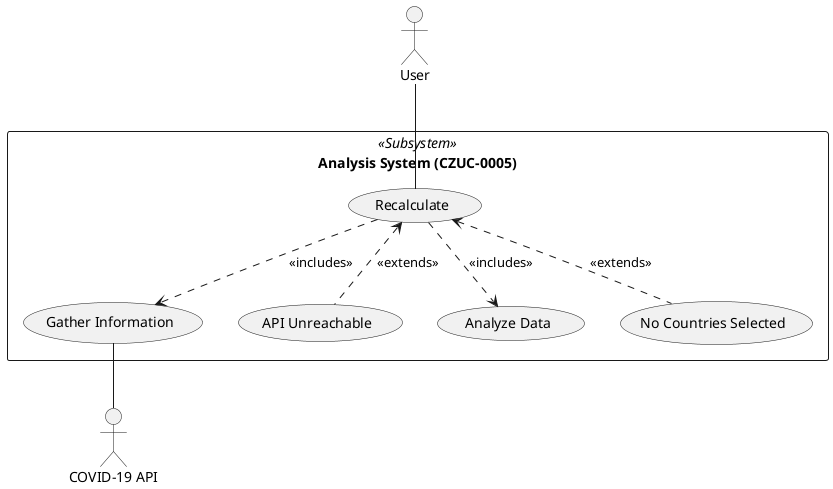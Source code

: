 @startuml
:User:
:COVID-19 API: as API

rectangle "Analysis System (CZUC-0005)" <<Subsystem>>{
    usecase "Recalculate" as UC1
    usecase "Gather Information" as UC2
    usecase "API Unreachable" as UC3
    usecase "Analyze Data" as ANALYSIS
    usecase "No Countries Selected" as NOCOUNTRY
}
User -- UC1
UC1 ..> UC2: <<includes>>
API -up- UC2
UC1 ..> ANALYSIS: <<includes>>
UC1 <.. UC3: <<extends>>
UC1 <.. NOCOUNTRY: <<extends>>
@enduml